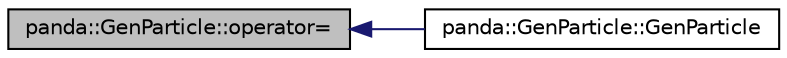 digraph G
{
  edge [fontname="Helvetica",fontsize="10",labelfontname="Helvetica",labelfontsize="10"];
  node [fontname="Helvetica",fontsize="10",shape=record];
  rankdir=LR;
  Node1 [label="panda::GenParticle::operator=",height=0.2,width=0.4,color="black", fillcolor="grey75", style="filled" fontcolor="black"];
  Node1 -> Node2 [dir=back,color="midnightblue",fontsize="10",style="solid"];
  Node2 [label="panda::GenParticle::GenParticle",height=0.2,width=0.4,color="black", fillcolor="white", style="filled",URL="$classpanda_1_1GenParticle.html#aec80c4367bfe4e6113e0a615bc4aa570"];
}
